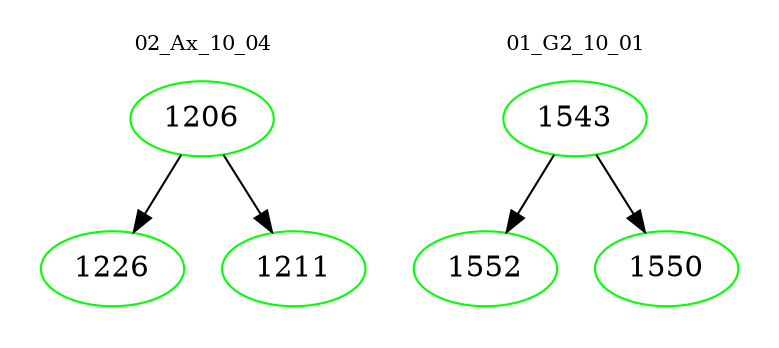 digraph{
subgraph cluster_0 {
color = white
label = "02_Ax_10_04";
fontsize=10;
T0_1206 [label="1206", color="green"]
T0_1206 -> T0_1226 [color="black"]
T0_1226 [label="1226", color="green"]
T0_1206 -> T0_1211 [color="black"]
T0_1211 [label="1211", color="green"]
}
subgraph cluster_1 {
color = white
label = "01_G2_10_01";
fontsize=10;
T1_1543 [label="1543", color="green"]
T1_1543 -> T1_1552 [color="black"]
T1_1552 [label="1552", color="green"]
T1_1543 -> T1_1550 [color="black"]
T1_1550 [label="1550", color="green"]
}
}
